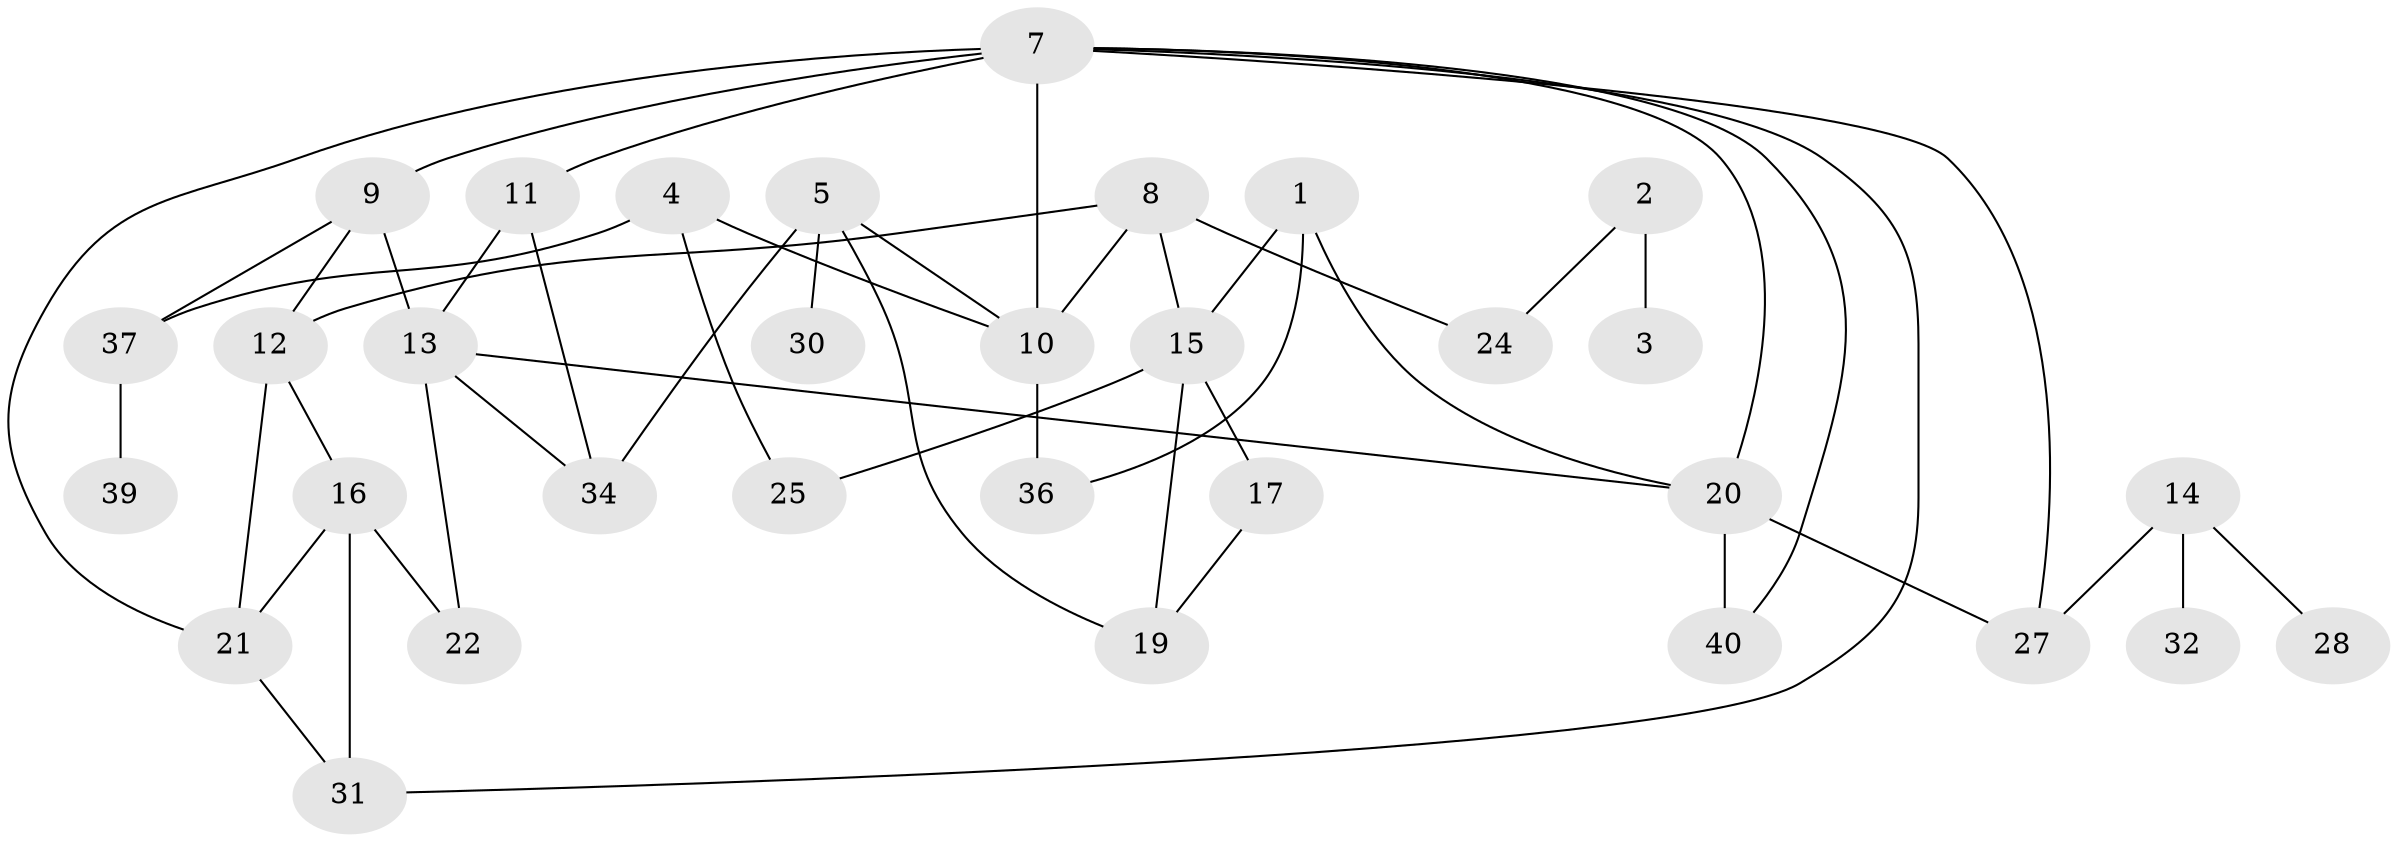 // original degree distribution, {1: 0.3235294117647059, 5: 0.029411764705882353, 3: 0.18627450980392157, 2: 0.2647058823529412, 0: 0.058823529411764705, 6: 0.029411764705882353, 4: 0.09803921568627451, 7: 0.00980392156862745}
// Generated by graph-tools (version 1.1) at 2025/48/03/04/25 22:48:12]
// undirected, 32 vertices, 49 edges
graph export_dot {
  node [color=gray90,style=filled];
  1;
  2;
  3;
  4;
  5;
  7;
  8;
  9;
  10;
  11;
  12;
  13;
  14;
  15;
  16;
  17;
  19;
  20;
  21;
  22;
  24;
  25;
  27;
  28;
  30;
  31;
  32;
  34;
  36;
  37;
  39;
  40;
  1 -- 15 [weight=1.0];
  1 -- 20 [weight=1.0];
  1 -- 36 [weight=1.0];
  2 -- 3 [weight=3.0];
  2 -- 24 [weight=1.0];
  4 -- 10 [weight=1.0];
  4 -- 25 [weight=1.0];
  4 -- 37 [weight=1.0];
  5 -- 10 [weight=1.0];
  5 -- 19 [weight=1.0];
  5 -- 30 [weight=1.0];
  5 -- 34 [weight=2.0];
  7 -- 9 [weight=1.0];
  7 -- 10 [weight=1.0];
  7 -- 11 [weight=1.0];
  7 -- 20 [weight=1.0];
  7 -- 21 [weight=2.0];
  7 -- 27 [weight=1.0];
  7 -- 31 [weight=1.0];
  7 -- 40 [weight=1.0];
  8 -- 10 [weight=1.0];
  8 -- 12 [weight=1.0];
  8 -- 15 [weight=1.0];
  8 -- 24 [weight=1.0];
  9 -- 12 [weight=1.0];
  9 -- 13 [weight=2.0];
  9 -- 37 [weight=1.0];
  10 -- 36 [weight=1.0];
  11 -- 13 [weight=1.0];
  11 -- 34 [weight=1.0];
  12 -- 16 [weight=1.0];
  12 -- 21 [weight=1.0];
  13 -- 20 [weight=1.0];
  13 -- 22 [weight=1.0];
  13 -- 34 [weight=1.0];
  14 -- 27 [weight=1.0];
  14 -- 28 [weight=1.0];
  14 -- 32 [weight=1.0];
  15 -- 17 [weight=1.0];
  15 -- 19 [weight=1.0];
  15 -- 25 [weight=1.0];
  16 -- 21 [weight=1.0];
  16 -- 22 [weight=1.0];
  16 -- 31 [weight=1.0];
  17 -- 19 [weight=1.0];
  20 -- 27 [weight=1.0];
  20 -- 40 [weight=2.0];
  21 -- 31 [weight=1.0];
  37 -- 39 [weight=1.0];
}
